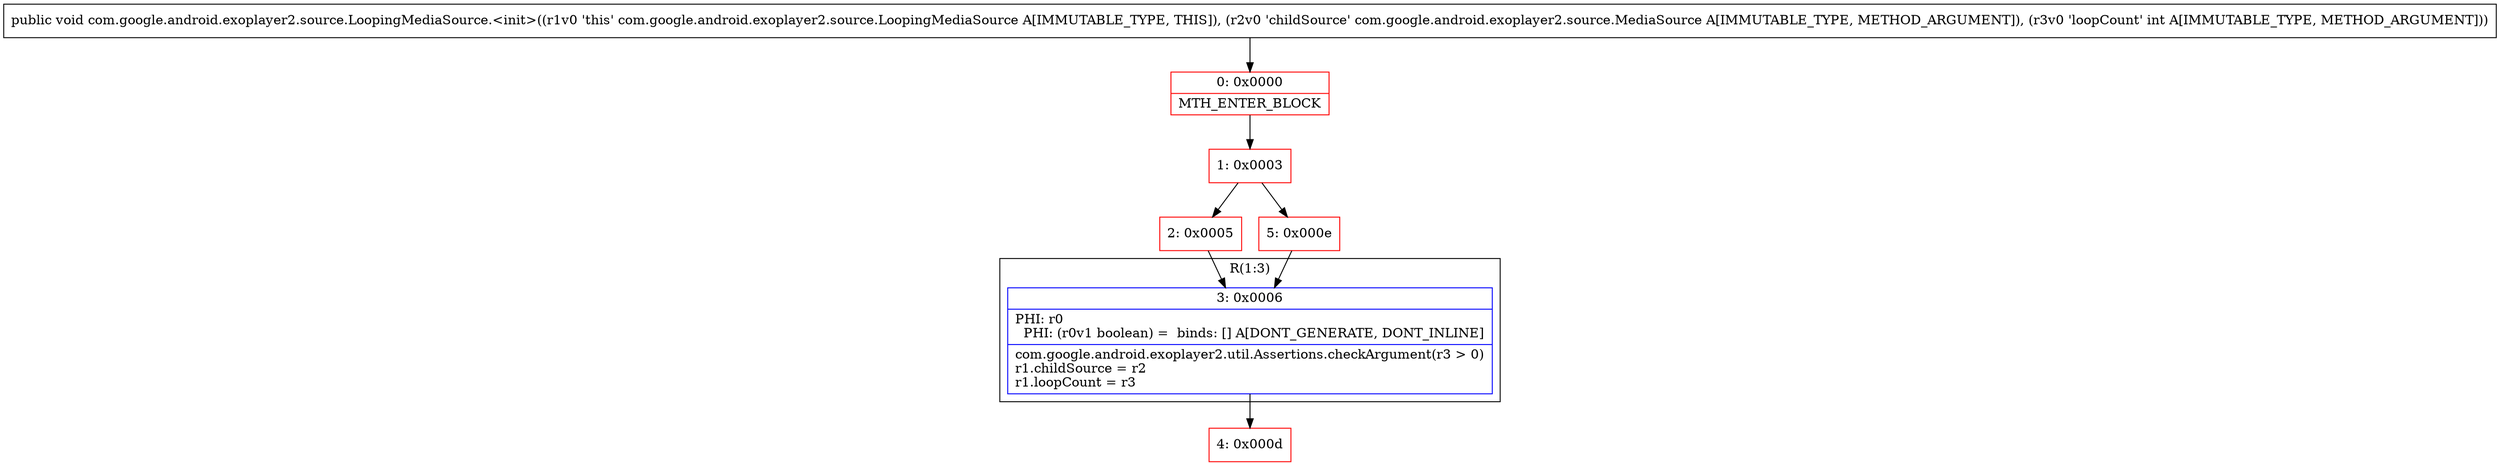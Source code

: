 digraph "CFG forcom.google.android.exoplayer2.source.LoopingMediaSource.\<init\>(Lcom\/google\/android\/exoplayer2\/source\/MediaSource;I)V" {
subgraph cluster_Region_2064704879 {
label = "R(1:3)";
node [shape=record,color=blue];
Node_3 [shape=record,label="{3\:\ 0x0006|PHI: r0 \l  PHI: (r0v1 boolean) =  binds: [] A[DONT_GENERATE, DONT_INLINE]\l|com.google.android.exoplayer2.util.Assertions.checkArgument(r3 \> 0)\lr1.childSource = r2\lr1.loopCount = r3\l}"];
}
Node_0 [shape=record,color=red,label="{0\:\ 0x0000|MTH_ENTER_BLOCK\l}"];
Node_1 [shape=record,color=red,label="{1\:\ 0x0003}"];
Node_2 [shape=record,color=red,label="{2\:\ 0x0005}"];
Node_4 [shape=record,color=red,label="{4\:\ 0x000d}"];
Node_5 [shape=record,color=red,label="{5\:\ 0x000e}"];
MethodNode[shape=record,label="{public void com.google.android.exoplayer2.source.LoopingMediaSource.\<init\>((r1v0 'this' com.google.android.exoplayer2.source.LoopingMediaSource A[IMMUTABLE_TYPE, THIS]), (r2v0 'childSource' com.google.android.exoplayer2.source.MediaSource A[IMMUTABLE_TYPE, METHOD_ARGUMENT]), (r3v0 'loopCount' int A[IMMUTABLE_TYPE, METHOD_ARGUMENT])) }"];
MethodNode -> Node_0;
Node_3 -> Node_4;
Node_0 -> Node_1;
Node_1 -> Node_2;
Node_1 -> Node_5;
Node_2 -> Node_3;
Node_5 -> Node_3;
}

